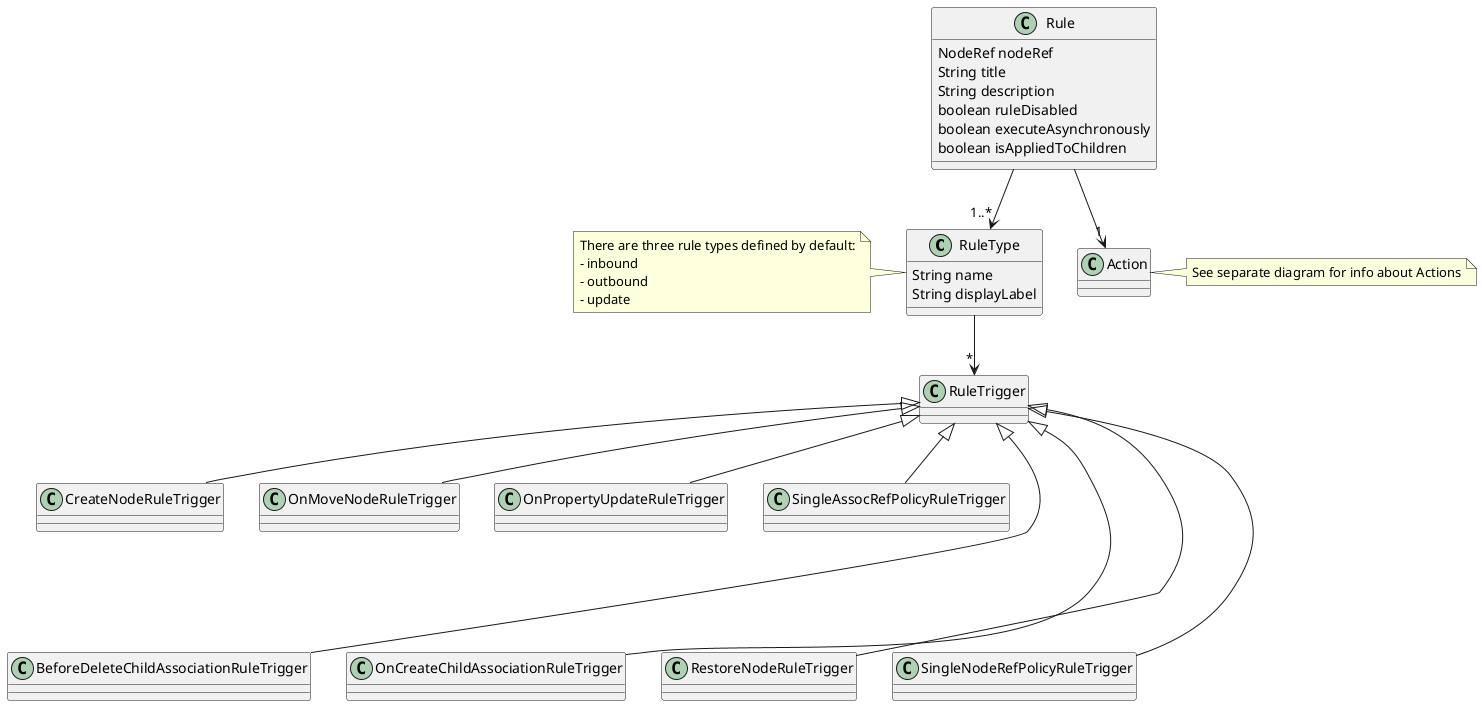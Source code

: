 @startuml
class RuleType {
	String name
	String displayLabel
}

class Rule {
	NodeRef nodeRef
	String title
	String description
	boolean ruleDisabled
	boolean executeAsynchronously
	boolean isAppliedToChildren
}

class Action

class RuleTrigger


Rule --> "1..*" RuleType
Rule --> "1" Action

RuleType --> "*" RuleTrigger

note left of RuleType
	There are three rule types defined by default:
	- inbound
	- outbound
	- update
end note

together {
	class BeforeDeleteChildAssociationRuleTrigger
	class CreateNodeRuleTrigger 
	class OnCreateChildAssociationRuleTrigger
	class OnMoveNodeRuleTrigger 
	class OnPropertyUpdateRuleTrigger
	class RestoreNodeRuleTrigger 
	class SingleAssocRefPolicyRuleTrigger
	class SingleNodeRefPolicyRuleTrigger
}

CreateNodeRuleTrigger -[hidden]--> BeforeDeleteChildAssociationRuleTrigger
OnMoveNodeRuleTrigger -[hidden]--> OnCreateChildAssociationRuleTrigger
OnPropertyUpdateRuleTrigger -[hidden]--> RestoreNodeRuleTrigger
SingleAssocRefPolicyRuleTrigger -[hidden]--> SingleNodeRefPolicyRuleTrigger

RuleTrigger <|-- BeforeDeleteChildAssociationRuleTrigger
RuleTrigger <|-- CreateNodeRuleTrigger 
RuleTrigger <|-- OnCreateChildAssociationRuleTrigger
RuleTrigger <|-- OnMoveNodeRuleTrigger 
RuleTrigger <|-- OnPropertyUpdateRuleTrigger
RuleTrigger <|-- RestoreNodeRuleTrigger 
RuleTrigger <|-- SingleAssocRefPolicyRuleTrigger
RuleTrigger <|-- SingleNodeRefPolicyRuleTrigger


note right of Action
	See separate diagram for info about Actions
end note

@enduml
